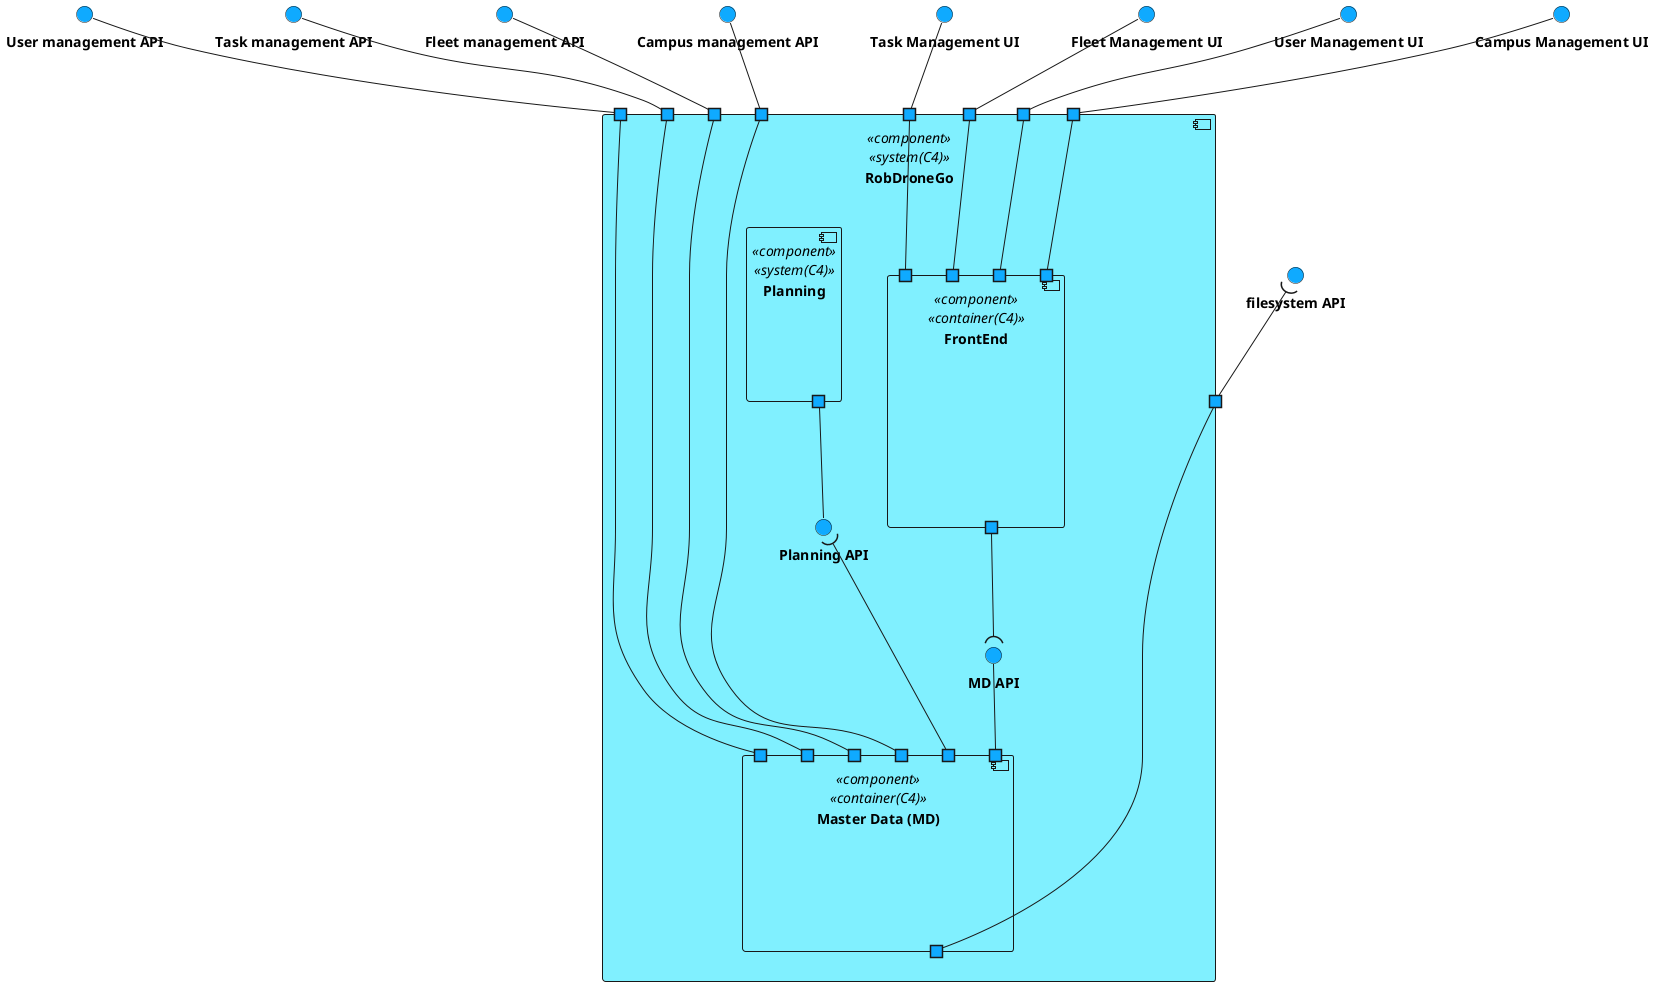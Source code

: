 @startuml
skinparam component {
    backgroundColor #80f0ff
}

skinparam interface {
    backgroundColor #0faaff
}

hide circle
hide empty members

skinparam padding 1

    interface CM_API_I as "**Campus management API**"
    interface TM_API_I as "**Task management API**"
    interface UM_API_I as "**User management API**"
    interface FM_API_I as "**Fleet management API**"

    interface CampusM_I as "**Campus Management UI**"
    interface TaskM_I as "**Task Management UI**"
    interface UserM_I as "**User Management UI**"
    interface FleetM_I as "**Fleet Management UI**"

component [RobDroneGo_I] <<component>><<system(C4)>> as "RobDroneGo"{
    portout " " as p1_I #0faaff
    port " " as p2_I #0faaff
    port " " as p3_I #0faaff
    port " " as p4_I #0faaff
    port " " as p5_I #0faaff
    port " " as p6_I #0faaff
    port " " as p7_I #0faaff
    port " " as p8_I #0faaff
    port " " as p9_I #0faaff


    interface Planning_API_I as "**Planning API**"
    interface MD_API_I as "**MD API**"

    component [MD_I] <<component>><<container(C4)>> as "Master Data (MD)"{
        port " " as pMD1_I #0faaff
        port " " as pMD2_I #0faaff
        portout " " as pMD3_I #0faaff
        port " " as pMD4_I #0faaff
        port " " as pMD5_I #0faaff
        port " " as pMD6_I #0faaff
        port " " as pMD7_I #0faaff

    }

    component [FE_I] <<component>><<container(C4)>> as "FrontEnd"{
        portout " " as pFE5_I #0faaff
        portin " " as pFE2_I #0faaff
        portin " " as pFE1_I #0faaff
        portin " " as pFE3_I #0faaff
        portin " " as pFE4_I #0faaff
    }



    component [Planning_I] <<component>><<system(C4)>> as "Planning"{
        portout " " as pp1_I #0faaff
    }

}

interface filesystem_API_I as "**filesystem API**"

p1_I -u-( filesystem_API_I
p2_I -u- CampusM_I
p3_I -u- FleetM_I
p4_I -u- CM_API_I
p5_I -u- FM_API_I
p6_I -u- TM_API_I
p7_I -u- UM_API_I
p8_I -u- TaskM_I
p9_I -u- UserM_I

pFE1_I -u- p2_I
pFE2_I -u- p3_I
pFE3_I -u- p8_I
pFE4_I -u- p9_I
pFE5_I -d-( MD_API_I

pMD1_I -u-- p4_I
pMD2_I -u-- p5_I
pMD3_I -u-- p1_I
pMD4_I -u- MD_API_I
pMD5_I -u--( Planning_API_I
pMD6_I -u-- p7_I
pMD7_I -u-- p6_I

pp1_I -- Planning_API_I


@enduml